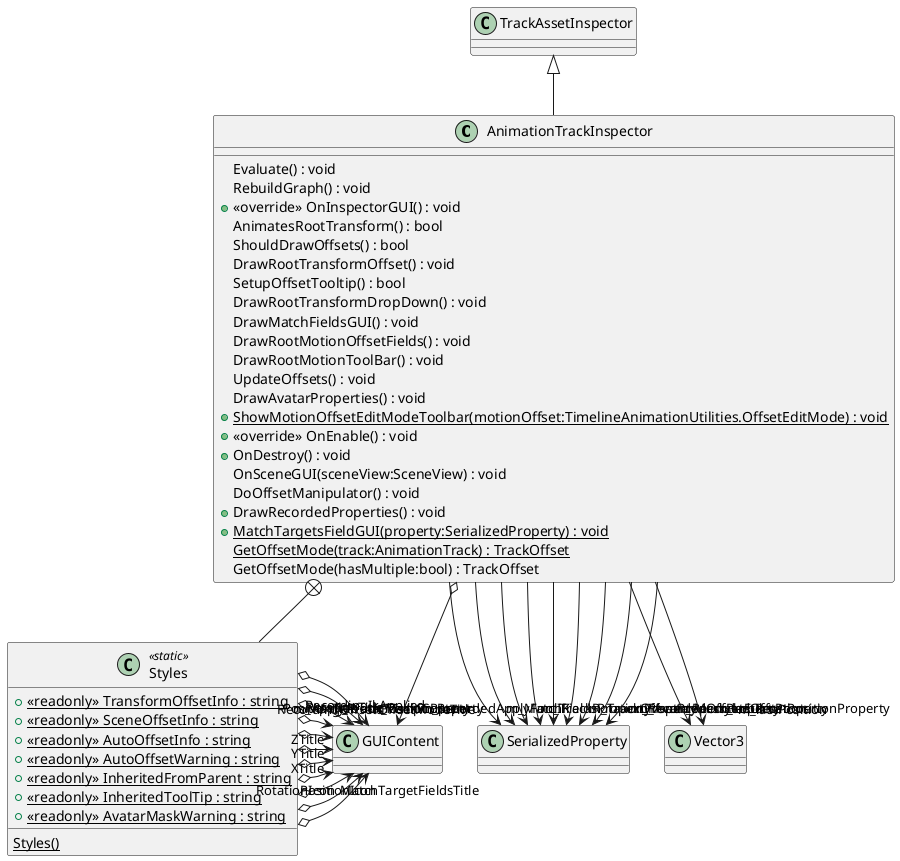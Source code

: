 @startuml
class AnimationTrackInspector {
    Evaluate() : void
    RebuildGraph() : void
    + <<override>> OnInspectorGUI() : void
    AnimatesRootTransform() : bool
    ShouldDrawOffsets() : bool
    DrawRootTransformOffset() : void
    SetupOffsetTooltip() : bool
    DrawRootTransformDropDown() : void
    DrawMatchFieldsGUI() : void
    DrawRootMotionOffsetFields() : void
    DrawRootMotionToolBar() : void
    UpdateOffsets() : void
    DrawAvatarProperties() : void
    + {static} ShowMotionOffsetEditModeToolbar(motionOffset:TimelineAnimationUtilities.OffsetEditMode) : void
    + <<override>> OnEnable() : void
    + OnDestroy() : void
    OnSceneGUI(sceneView:SceneView) : void
    DoOffsetManipulator() : void
    + DrawRecordedProperties() : void
    + {static} MatchTargetsFieldGUI(property:SerializedProperty) : void
    {static} GetOffsetMode(track:AnimationTrack) : TrackOffset
    GetOffsetMode(hasMultiple:bool) : TrackOffset
}
class Styles <<static>> {
    + {static} <<readonly>> TransformOffsetInfo : string
    + {static} <<readonly>> SceneOffsetInfo : string
    + {static} <<readonly>> AutoOffsetInfo : string
    + {static} <<readonly>> AutoOffsetWarning : string
    + {static} <<readonly>> InheritedFromParent : string
    + {static} <<readonly>> InheritedToolTip : string
    + {static} <<readonly>> AvatarMaskWarning : string
    {static} Styles()
}
TrackAssetInspector <|-- AnimationTrackInspector
AnimationTrackInspector --> "m_MatchFieldsProperty" SerializedProperty
AnimationTrackInspector --> "m_TrackPositionProperty" SerializedProperty
AnimationTrackInspector --> "m_TrackRotationProperty" SerializedProperty
AnimationTrackInspector --> "m_AvatarMaskProperty" SerializedProperty
AnimationTrackInspector --> "m_ApplyAvatarMaskProperty" SerializedProperty
AnimationTrackInspector --> "m_TrackOffsetProperty" SerializedProperty
AnimationTrackInspector --> "m_RecordedOffsetPositionProperty" SerializedProperty
AnimationTrackInspector --> "m_RecordedOffsetEulerProperty" SerializedProperty
AnimationTrackInspector --> "m_RecordedApplyFootIK" SerializedProperty
AnimationTrackInspector --> "m_lastPosition" Vector3
AnimationTrackInspector --> "m_lastRotation" Vector3
AnimationTrackInspector o-> "m_TempContent" GUIContent
AnimationTrackInspector +-- Styles
Styles o-> "MatchTargetFieldsTitle" GUIContent
Styles o-> "PositionIcon" GUIContent
Styles o-> "RotationIcon" GUIContent
Styles o-> "XTitle" GUIContent
Styles o-> "YTitle" GUIContent
Styles o-> "ZTitle" GUIContent
Styles o-> "PositionTitle" GUIContent
Styles o-> "RotationTitle" GUIContent
Styles o-> "OffsetModeTitle" GUIContent
Styles o-> "RecordingOffsets" GUIContent
Styles o-> "RecordingIkApplied" GUIContent
@enduml
